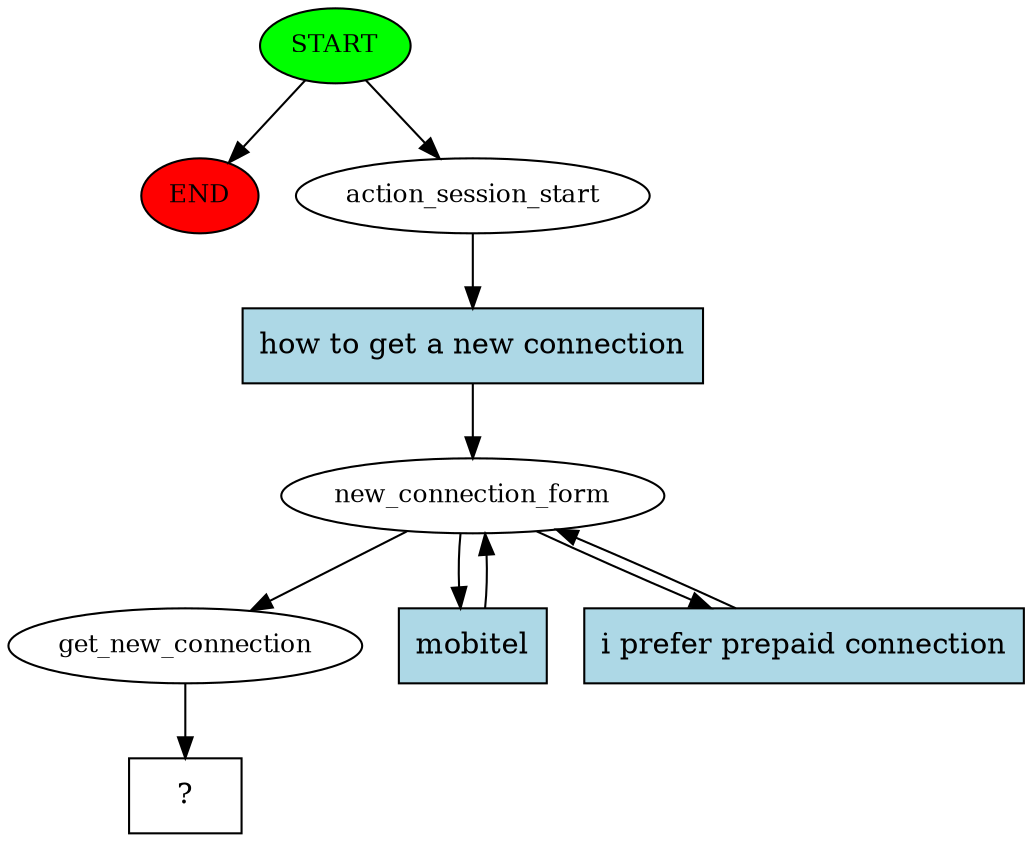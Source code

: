 digraph  {
0 [class="start active", fillcolor=green, fontsize=12, label=START, style=filled];
"-1" [class=end, fillcolor=red, fontsize=12, label=END, style=filled];
1 [class=active, fontsize=12, label=action_session_start];
2 [class=active, fontsize=12, label=new_connection_form];
5 [class=active, fontsize=12, label=get_new_connection];
6 [class="intent dashed active", label="  ?  ", shape=rect];
7 [class="intent active", fillcolor=lightblue, label="how to get a new connection", shape=rect, style=filled];
8 [class="intent active", fillcolor=lightblue, label=mobitel, shape=rect, style=filled];
9 [class="intent active", fillcolor=lightblue, label="i prefer prepaid connection", shape=rect, style=filled];
0 -> "-1"  [class="", key=NONE, label=""];
0 -> 1  [class=active, key=NONE, label=""];
1 -> 7  [class=active, key=0];
2 -> 5  [class=active, key=NONE, label=""];
2 -> 8  [class=active, key=0];
2 -> 9  [class=active, key=0];
5 -> 6  [class=active, key=NONE, label=""];
7 -> 2  [class=active, key=0];
8 -> 2  [class=active, key=0];
9 -> 2  [class=active, key=0];
}
